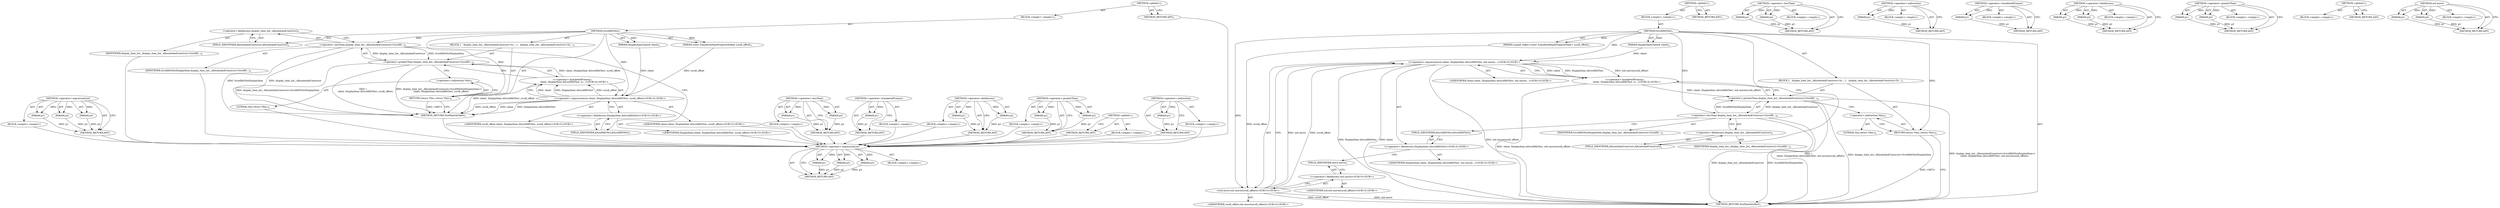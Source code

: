 digraph "&lt;operator&gt;.indirection" {
vulnerable_72 [label=<(METHOD,&lt;operator&gt;.expressionList)>];
vulnerable_73 [label=<(PARAM,p1)>];
vulnerable_74 [label=<(PARAM,p2)>];
vulnerable_75 [label=<(PARAM,p3)>];
vulnerable_76 [label=<(BLOCK,&lt;empty&gt;,&lt;empty&gt;)>];
vulnerable_77 [label=<(METHOD_RETURN,ANY)>];
vulnerable_6 [label=<(METHOD,&lt;global&gt;)<SUB>1</SUB>>];
vulnerable_7 [label=<(BLOCK,&lt;empty&gt;,&lt;empty&gt;)<SUB>1</SUB>>];
vulnerable_8 [label=<(METHOD,ScrollHitTest)<SUB>1</SUB>>];
vulnerable_9 [label=<(PARAM,DisplayItemClient&amp; client)<SUB>2</SUB>>];
vulnerable_10 [label=<(PARAM,scoped_refptr&lt;const TransformPaintPropertyNode&gt; scroll_offset)<SUB>3</SUB>>];
vulnerable_11 [label=<(BLOCK,{
   display_item_list_.AllocateAndConstruct&lt;Sc...,{
   display_item_list_.AllocateAndConstruct&lt;Sc...)<SUB>3</SUB>>];
vulnerable_12 [label=<(&lt;operator&gt;.greaterThan,display_item_list_.AllocateAndConstruct&lt;ScrollH...)<SUB>4</SUB>>];
vulnerable_13 [label=<(&lt;operator&gt;.lessThan,display_item_list_.AllocateAndConstruct&lt;ScrollH...)<SUB>4</SUB>>];
vulnerable_14 [label=<(&lt;operator&gt;.fieldAccess,display_item_list_.AllocateAndConstruct)<SUB>4</SUB>>];
vulnerable_15 [label=<(IDENTIFIER,display_item_list_,display_item_list_.AllocateAndConstruct&lt;ScrollH...)<SUB>4</SUB>>];
vulnerable_16 [label=<(FIELD_IDENTIFIER,AllocateAndConstruct,AllocateAndConstruct)<SUB>4</SUB>>];
vulnerable_17 [label=<(IDENTIFIER,ScrollHitTestDisplayItem,display_item_list_.AllocateAndConstruct&lt;ScrollH...)<SUB>4</SUB>>];
vulnerable_18 [label="<(&lt;operator&gt;.bracketedPrimary,(
      client, DisplayItem::kScrollHitTest, st...)<SUB>4</SUB>>"];
vulnerable_19 [label="<(&lt;operator&gt;.expressionList,client, DisplayItem::kScrollHitTest, std::move(...)<SUB>5</SUB>>"];
vulnerable_20 [label="<(IDENTIFIER,client,client, DisplayItem::kScrollHitTest, std::move(...)<SUB>5</SUB>>"];
vulnerable_21 [label="<(&lt;operator&gt;.fieldAccess,DisplayItem::kScrollHitTest)<SUB>5</SUB>>"];
vulnerable_22 [label="<(IDENTIFIER,DisplayItem,client, DisplayItem::kScrollHitTest, std::move(...)<SUB>5</SUB>>"];
vulnerable_23 [label=<(FIELD_IDENTIFIER,kScrollHitTest,kScrollHitTest)<SUB>5</SUB>>];
vulnerable_24 [label="<(std.move,std::move(scroll_offset))<SUB>5</SUB>>"];
vulnerable_25 [label="<(&lt;operator&gt;.fieldAccess,std::move)<SUB>5</SUB>>"];
vulnerable_26 [label="<(IDENTIFIER,std,std::move(scroll_offset))<SUB>5</SUB>>"];
vulnerable_27 [label=<(FIELD_IDENTIFIER,move,move)<SUB>5</SUB>>];
vulnerable_28 [label="<(IDENTIFIER,scroll_offset,std::move(scroll_offset))<SUB>5</SUB>>"];
vulnerable_29 [label=<(RETURN,return *this;,return *this;)<SUB>6</SUB>>];
vulnerable_30 [label=<(&lt;operator&gt;.indirection,*this)<SUB>6</SUB>>];
vulnerable_31 [label=<(LITERAL,this,return *this;)<SUB>6</SUB>>];
vulnerable_32 [label=<(METHOD_RETURN,TestPaintArtifact)<SUB>1</SUB>>];
vulnerable_34 [label=<(METHOD_RETURN,ANY)<SUB>1</SUB>>];
vulnerable_58 [label=<(METHOD,&lt;operator&gt;.lessThan)>];
vulnerable_59 [label=<(PARAM,p1)>];
vulnerable_60 [label=<(PARAM,p2)>];
vulnerable_61 [label=<(BLOCK,&lt;empty&gt;,&lt;empty&gt;)>];
vulnerable_62 [label=<(METHOD_RETURN,ANY)>];
vulnerable_83 [label=<(METHOD,&lt;operator&gt;.indirection)>];
vulnerable_84 [label=<(PARAM,p1)>];
vulnerable_85 [label=<(BLOCK,&lt;empty&gt;,&lt;empty&gt;)>];
vulnerable_86 [label=<(METHOD_RETURN,ANY)>];
vulnerable_68 [label=<(METHOD,&lt;operator&gt;.bracketedPrimary)>];
vulnerable_69 [label=<(PARAM,p1)>];
vulnerable_70 [label=<(BLOCK,&lt;empty&gt;,&lt;empty&gt;)>];
vulnerable_71 [label=<(METHOD_RETURN,ANY)>];
vulnerable_63 [label=<(METHOD,&lt;operator&gt;.fieldAccess)>];
vulnerable_64 [label=<(PARAM,p1)>];
vulnerable_65 [label=<(PARAM,p2)>];
vulnerable_66 [label=<(BLOCK,&lt;empty&gt;,&lt;empty&gt;)>];
vulnerable_67 [label=<(METHOD_RETURN,ANY)>];
vulnerable_53 [label=<(METHOD,&lt;operator&gt;.greaterThan)>];
vulnerable_54 [label=<(PARAM,p1)>];
vulnerable_55 [label=<(PARAM,p2)>];
vulnerable_56 [label=<(BLOCK,&lt;empty&gt;,&lt;empty&gt;)>];
vulnerable_57 [label=<(METHOD_RETURN,ANY)>];
vulnerable_47 [label=<(METHOD,&lt;global&gt;)<SUB>1</SUB>>];
vulnerable_48 [label=<(BLOCK,&lt;empty&gt;,&lt;empty&gt;)>];
vulnerable_49 [label=<(METHOD_RETURN,ANY)>];
vulnerable_78 [label=<(METHOD,std.move)>];
vulnerable_79 [label=<(PARAM,p1)>];
vulnerable_80 [label=<(PARAM,p2)>];
vulnerable_81 [label=<(BLOCK,&lt;empty&gt;,&lt;empty&gt;)>];
vulnerable_82 [label=<(METHOD_RETURN,ANY)>];
fixed_68 [label=<(METHOD,&lt;operator&gt;.expressionList)>];
fixed_69 [label=<(PARAM,p1)>];
fixed_70 [label=<(PARAM,p2)>];
fixed_71 [label=<(PARAM,p3)>];
fixed_72 [label=<(BLOCK,&lt;empty&gt;,&lt;empty&gt;)>];
fixed_73 [label=<(METHOD_RETURN,ANY)>];
fixed_6 [label=<(METHOD,&lt;global&gt;)<SUB>1</SUB>>];
fixed_7 [label=<(BLOCK,&lt;empty&gt;,&lt;empty&gt;)<SUB>1</SUB>>];
fixed_8 [label=<(METHOD,ScrollHitTest)<SUB>1</SUB>>];
fixed_9 [label=<(PARAM,DisplayItemClient&amp; client)<SUB>2</SUB>>];
fixed_10 [label=<(PARAM,const TransformPaintPropertyNode&amp; scroll_offset)<SUB>3</SUB>>];
fixed_11 [label=<(BLOCK,{
   display_item_list_.AllocateAndConstruct&lt;Sc...,{
   display_item_list_.AllocateAndConstruct&lt;Sc...)<SUB>3</SUB>>];
fixed_12 [label=<(&lt;operator&gt;.greaterThan,display_item_list_.AllocateAndConstruct&lt;ScrollH...)<SUB>4</SUB>>];
fixed_13 [label=<(&lt;operator&gt;.lessThan,display_item_list_.AllocateAndConstruct&lt;ScrollH...)<SUB>4</SUB>>];
fixed_14 [label=<(&lt;operator&gt;.fieldAccess,display_item_list_.AllocateAndConstruct)<SUB>4</SUB>>];
fixed_15 [label=<(IDENTIFIER,display_item_list_,display_item_list_.AllocateAndConstruct&lt;ScrollH...)<SUB>4</SUB>>];
fixed_16 [label=<(FIELD_IDENTIFIER,AllocateAndConstruct,AllocateAndConstruct)<SUB>4</SUB>>];
fixed_17 [label=<(IDENTIFIER,ScrollHitTestDisplayItem,display_item_list_.AllocateAndConstruct&lt;ScrollH...)<SUB>4</SUB>>];
fixed_18 [label="<(&lt;operator&gt;.bracketedPrimary,(
      client, DisplayItem::kScrollHitTest, sc...)<SUB>4</SUB>>"];
fixed_19 [label="<(&lt;operator&gt;.expressionList,client, DisplayItem::kScrollHitTest, scroll_offset)<SUB>5</SUB>>"];
fixed_20 [label="<(IDENTIFIER,client,client, DisplayItem::kScrollHitTest, scroll_offset)<SUB>5</SUB>>"];
fixed_21 [label="<(&lt;operator&gt;.fieldAccess,DisplayItem::kScrollHitTest)<SUB>5</SUB>>"];
fixed_22 [label="<(IDENTIFIER,DisplayItem,client, DisplayItem::kScrollHitTest, scroll_offset)<SUB>5</SUB>>"];
fixed_23 [label=<(FIELD_IDENTIFIER,kScrollHitTest,kScrollHitTest)<SUB>5</SUB>>];
fixed_24 [label="<(IDENTIFIER,scroll_offset,client, DisplayItem::kScrollHitTest, scroll_offset)<SUB>5</SUB>>"];
fixed_25 [label=<(RETURN,return *this;,return *this;)<SUB>6</SUB>>];
fixed_26 [label=<(&lt;operator&gt;.indirection,*this)<SUB>6</SUB>>];
fixed_27 [label=<(LITERAL,this,return *this;)<SUB>6</SUB>>];
fixed_28 [label=<(METHOD_RETURN,TestPaintArtifact)<SUB>1</SUB>>];
fixed_30 [label=<(METHOD_RETURN,ANY)<SUB>1</SUB>>];
fixed_54 [label=<(METHOD,&lt;operator&gt;.lessThan)>];
fixed_55 [label=<(PARAM,p1)>];
fixed_56 [label=<(PARAM,p2)>];
fixed_57 [label=<(BLOCK,&lt;empty&gt;,&lt;empty&gt;)>];
fixed_58 [label=<(METHOD_RETURN,ANY)>];
fixed_64 [label=<(METHOD,&lt;operator&gt;.bracketedPrimary)>];
fixed_65 [label=<(PARAM,p1)>];
fixed_66 [label=<(BLOCK,&lt;empty&gt;,&lt;empty&gt;)>];
fixed_67 [label=<(METHOD_RETURN,ANY)>];
fixed_59 [label=<(METHOD,&lt;operator&gt;.fieldAccess)>];
fixed_60 [label=<(PARAM,p1)>];
fixed_61 [label=<(PARAM,p2)>];
fixed_62 [label=<(BLOCK,&lt;empty&gt;,&lt;empty&gt;)>];
fixed_63 [label=<(METHOD_RETURN,ANY)>];
fixed_49 [label=<(METHOD,&lt;operator&gt;.greaterThan)>];
fixed_50 [label=<(PARAM,p1)>];
fixed_51 [label=<(PARAM,p2)>];
fixed_52 [label=<(BLOCK,&lt;empty&gt;,&lt;empty&gt;)>];
fixed_53 [label=<(METHOD_RETURN,ANY)>];
fixed_43 [label=<(METHOD,&lt;global&gt;)<SUB>1</SUB>>];
fixed_44 [label=<(BLOCK,&lt;empty&gt;,&lt;empty&gt;)>];
fixed_45 [label=<(METHOD_RETURN,ANY)>];
fixed_74 [label=<(METHOD,&lt;operator&gt;.indirection)>];
fixed_75 [label=<(PARAM,p1)>];
fixed_76 [label=<(BLOCK,&lt;empty&gt;,&lt;empty&gt;)>];
fixed_77 [label=<(METHOD_RETURN,ANY)>];
vulnerable_72 -> vulnerable_73  [key=0, label="AST: "];
vulnerable_72 -> vulnerable_73  [key=1, label="DDG: "];
vulnerable_72 -> vulnerable_76  [key=0, label="AST: "];
vulnerable_72 -> vulnerable_74  [key=0, label="AST: "];
vulnerable_72 -> vulnerable_74  [key=1, label="DDG: "];
vulnerable_72 -> vulnerable_77  [key=0, label="AST: "];
vulnerable_72 -> vulnerable_77  [key=1, label="CFG: "];
vulnerable_72 -> vulnerable_75  [key=0, label="AST: "];
vulnerable_72 -> vulnerable_75  [key=1, label="DDG: "];
vulnerable_73 -> vulnerable_77  [key=0, label="DDG: p1"];
vulnerable_74 -> vulnerable_77  [key=0, label="DDG: p2"];
vulnerable_75 -> vulnerable_77  [key=0, label="DDG: p3"];
vulnerable_6 -> vulnerable_7  [key=0, label="AST: "];
vulnerable_6 -> vulnerable_34  [key=0, label="AST: "];
vulnerable_6 -> vulnerable_34  [key=1, label="CFG: "];
vulnerable_7 -> vulnerable_8  [key=0, label="AST: "];
vulnerable_8 -> vulnerable_9  [key=0, label="AST: "];
vulnerable_8 -> vulnerable_9  [key=1, label="DDG: "];
vulnerable_8 -> vulnerable_10  [key=0, label="AST: "];
vulnerable_8 -> vulnerable_10  [key=1, label="DDG: "];
vulnerable_8 -> vulnerable_11  [key=0, label="AST: "];
vulnerable_8 -> vulnerable_32  [key=0, label="AST: "];
vulnerable_8 -> vulnerable_16  [key=0, label="CFG: "];
vulnerable_8 -> vulnerable_29  [key=0, label="DDG: "];
vulnerable_8 -> vulnerable_13  [key=0, label="DDG: "];
vulnerable_8 -> vulnerable_19  [key=0, label="DDG: "];
vulnerable_8 -> vulnerable_24  [key=0, label="DDG: "];
vulnerable_9 -> vulnerable_19  [key=0, label="DDG: client"];
vulnerable_10 -> vulnerable_24  [key=0, label="DDG: scroll_offset"];
vulnerable_11 -> vulnerable_12  [key=0, label="AST: "];
vulnerable_11 -> vulnerable_29  [key=0, label="AST: "];
vulnerable_12 -> vulnerable_13  [key=0, label="AST: "];
vulnerable_12 -> vulnerable_18  [key=0, label="AST: "];
vulnerable_12 -> vulnerable_30  [key=0, label="CFG: "];
vulnerable_12 -> vulnerable_32  [key=0, label="DDG: display_item_list_.AllocateAndConstruct&lt;ScrollHitTestDisplayItem"];
vulnerable_12 -> vulnerable_32  [key=1, label="DDG: (
      client, DisplayItem::kScrollHitTest, std::move(scroll_offset))"];
vulnerable_12 -> vulnerable_32  [key=2, label="DDG: display_item_list_.AllocateAndConstruct&lt;ScrollHitTestDisplayItem&gt;(
      client, DisplayItem::kScrollHitTest, std::move(scroll_offset))"];
vulnerable_13 -> vulnerable_14  [key=0, label="AST: "];
vulnerable_13 -> vulnerable_17  [key=0, label="AST: "];
vulnerable_13 -> vulnerable_23  [key=0, label="CFG: "];
vulnerable_13 -> vulnerable_32  [key=0, label="DDG: display_item_list_.AllocateAndConstruct"];
vulnerable_13 -> vulnerable_32  [key=1, label="DDG: ScrollHitTestDisplayItem"];
vulnerable_13 -> vulnerable_12  [key=0, label="DDG: display_item_list_.AllocateAndConstruct"];
vulnerable_13 -> vulnerable_12  [key=1, label="DDG: ScrollHitTestDisplayItem"];
vulnerable_14 -> vulnerable_15  [key=0, label="AST: "];
vulnerable_14 -> vulnerable_16  [key=0, label="AST: "];
vulnerable_14 -> vulnerable_13  [key=0, label="CFG: "];
vulnerable_16 -> vulnerable_14  [key=0, label="CFG: "];
vulnerable_18 -> vulnerable_19  [key=0, label="AST: "];
vulnerable_18 -> vulnerable_12  [key=0, label="CFG: "];
vulnerable_18 -> vulnerable_12  [key=1, label="DDG: client, DisplayItem::kScrollHitTest, std::move(scroll_offset)"];
vulnerable_18 -> vulnerable_32  [key=0, label="DDG: client, DisplayItem::kScrollHitTest, std::move(scroll_offset)"];
vulnerable_19 -> vulnerable_20  [key=0, label="AST: "];
vulnerable_19 -> vulnerable_21  [key=0, label="AST: "];
vulnerable_19 -> vulnerable_24  [key=0, label="AST: "];
vulnerable_19 -> vulnerable_18  [key=0, label="CFG: "];
vulnerable_19 -> vulnerable_18  [key=1, label="DDG: client"];
vulnerable_19 -> vulnerable_18  [key=2, label="DDG: DisplayItem::kScrollHitTest"];
vulnerable_19 -> vulnerable_18  [key=3, label="DDG: std::move(scroll_offset)"];
vulnerable_19 -> vulnerable_32  [key=0, label="DDG: client"];
vulnerable_19 -> vulnerable_32  [key=1, label="DDG: DisplayItem::kScrollHitTest"];
vulnerable_19 -> vulnerable_32  [key=2, label="DDG: std::move(scroll_offset)"];
vulnerable_21 -> vulnerable_22  [key=0, label="AST: "];
vulnerable_21 -> vulnerable_23  [key=0, label="AST: "];
vulnerable_21 -> vulnerable_27  [key=0, label="CFG: "];
vulnerable_23 -> vulnerable_21  [key=0, label="CFG: "];
vulnerable_24 -> vulnerable_25  [key=0, label="AST: "];
vulnerable_24 -> vulnerable_28  [key=0, label="AST: "];
vulnerable_24 -> vulnerable_19  [key=0, label="CFG: "];
vulnerable_24 -> vulnerable_19  [key=1, label="DDG: std::move"];
vulnerable_24 -> vulnerable_19  [key=2, label="DDG: scroll_offset"];
vulnerable_24 -> vulnerable_32  [key=0, label="DDG: std::move"];
vulnerable_24 -> vulnerable_32  [key=1, label="DDG: scroll_offset"];
vulnerable_25 -> vulnerable_26  [key=0, label="AST: "];
vulnerable_25 -> vulnerable_27  [key=0, label="AST: "];
vulnerable_25 -> vulnerable_24  [key=0, label="CFG: "];
vulnerable_27 -> vulnerable_25  [key=0, label="CFG: "];
vulnerable_29 -> vulnerable_30  [key=0, label="AST: "];
vulnerable_29 -> vulnerable_32  [key=0, label="CFG: "];
vulnerable_29 -> vulnerable_32  [key=1, label="DDG: &lt;RET&gt;"];
vulnerable_30 -> vulnerable_31  [key=0, label="AST: "];
vulnerable_30 -> vulnerable_29  [key=0, label="CFG: "];
vulnerable_58 -> vulnerable_59  [key=0, label="AST: "];
vulnerable_58 -> vulnerable_59  [key=1, label="DDG: "];
vulnerable_58 -> vulnerable_61  [key=0, label="AST: "];
vulnerable_58 -> vulnerable_60  [key=0, label="AST: "];
vulnerable_58 -> vulnerable_60  [key=1, label="DDG: "];
vulnerable_58 -> vulnerable_62  [key=0, label="AST: "];
vulnerable_58 -> vulnerable_62  [key=1, label="CFG: "];
vulnerable_59 -> vulnerable_62  [key=0, label="DDG: p1"];
vulnerable_60 -> vulnerable_62  [key=0, label="DDG: p2"];
vulnerable_83 -> vulnerable_84  [key=0, label="AST: "];
vulnerable_83 -> vulnerable_84  [key=1, label="DDG: "];
vulnerable_83 -> vulnerable_85  [key=0, label="AST: "];
vulnerable_83 -> vulnerable_86  [key=0, label="AST: "];
vulnerable_83 -> vulnerable_86  [key=1, label="CFG: "];
vulnerable_84 -> vulnerable_86  [key=0, label="DDG: p1"];
vulnerable_68 -> vulnerable_69  [key=0, label="AST: "];
vulnerable_68 -> vulnerable_69  [key=1, label="DDG: "];
vulnerable_68 -> vulnerable_70  [key=0, label="AST: "];
vulnerable_68 -> vulnerable_71  [key=0, label="AST: "];
vulnerable_68 -> vulnerable_71  [key=1, label="CFG: "];
vulnerable_69 -> vulnerable_71  [key=0, label="DDG: p1"];
vulnerable_63 -> vulnerable_64  [key=0, label="AST: "];
vulnerable_63 -> vulnerable_64  [key=1, label="DDG: "];
vulnerable_63 -> vulnerable_66  [key=0, label="AST: "];
vulnerable_63 -> vulnerable_65  [key=0, label="AST: "];
vulnerable_63 -> vulnerable_65  [key=1, label="DDG: "];
vulnerable_63 -> vulnerable_67  [key=0, label="AST: "];
vulnerable_63 -> vulnerable_67  [key=1, label="CFG: "];
vulnerable_64 -> vulnerable_67  [key=0, label="DDG: p1"];
vulnerable_65 -> vulnerable_67  [key=0, label="DDG: p2"];
vulnerable_53 -> vulnerable_54  [key=0, label="AST: "];
vulnerable_53 -> vulnerable_54  [key=1, label="DDG: "];
vulnerable_53 -> vulnerable_56  [key=0, label="AST: "];
vulnerable_53 -> vulnerable_55  [key=0, label="AST: "];
vulnerable_53 -> vulnerable_55  [key=1, label="DDG: "];
vulnerable_53 -> vulnerable_57  [key=0, label="AST: "];
vulnerable_53 -> vulnerable_57  [key=1, label="CFG: "];
vulnerable_54 -> vulnerable_57  [key=0, label="DDG: p1"];
vulnerable_55 -> vulnerable_57  [key=0, label="DDG: p2"];
vulnerable_47 -> vulnerable_48  [key=0, label="AST: "];
vulnerable_47 -> vulnerable_49  [key=0, label="AST: "];
vulnerable_47 -> vulnerable_49  [key=1, label="CFG: "];
vulnerable_78 -> vulnerable_79  [key=0, label="AST: "];
vulnerable_78 -> vulnerable_79  [key=1, label="DDG: "];
vulnerable_78 -> vulnerable_81  [key=0, label="AST: "];
vulnerable_78 -> vulnerable_80  [key=0, label="AST: "];
vulnerable_78 -> vulnerable_80  [key=1, label="DDG: "];
vulnerable_78 -> vulnerable_82  [key=0, label="AST: "];
vulnerable_78 -> vulnerable_82  [key=1, label="CFG: "];
vulnerable_79 -> vulnerable_82  [key=0, label="DDG: p1"];
vulnerable_80 -> vulnerable_82  [key=0, label="DDG: p2"];
fixed_68 -> fixed_69  [key=0, label="AST: "];
fixed_68 -> fixed_69  [key=1, label="DDG: "];
fixed_68 -> fixed_72  [key=0, label="AST: "];
fixed_68 -> fixed_70  [key=0, label="AST: "];
fixed_68 -> fixed_70  [key=1, label="DDG: "];
fixed_68 -> fixed_73  [key=0, label="AST: "];
fixed_68 -> fixed_73  [key=1, label="CFG: "];
fixed_68 -> fixed_71  [key=0, label="AST: "];
fixed_68 -> fixed_71  [key=1, label="DDG: "];
fixed_69 -> fixed_73  [key=0, label="DDG: p1"];
fixed_70 -> fixed_73  [key=0, label="DDG: p2"];
fixed_71 -> fixed_73  [key=0, label="DDG: p3"];
fixed_72 -> vulnerable_72  [key=0];
fixed_73 -> vulnerable_72  [key=0];
fixed_6 -> fixed_7  [key=0, label="AST: "];
fixed_6 -> fixed_30  [key=0, label="AST: "];
fixed_6 -> fixed_30  [key=1, label="CFG: "];
fixed_7 -> fixed_8  [key=0, label="AST: "];
fixed_8 -> fixed_9  [key=0, label="AST: "];
fixed_8 -> fixed_9  [key=1, label="DDG: "];
fixed_8 -> fixed_10  [key=0, label="AST: "];
fixed_8 -> fixed_10  [key=1, label="DDG: "];
fixed_8 -> fixed_11  [key=0, label="AST: "];
fixed_8 -> fixed_28  [key=0, label="AST: "];
fixed_8 -> fixed_16  [key=0, label="CFG: "];
fixed_8 -> fixed_25  [key=0, label="DDG: "];
fixed_8 -> fixed_13  [key=0, label="DDG: "];
fixed_8 -> fixed_19  [key=0, label="DDG: "];
fixed_9 -> fixed_19  [key=0, label="DDG: client"];
fixed_10 -> fixed_19  [key=0, label="DDG: scroll_offset"];
fixed_11 -> fixed_12  [key=0, label="AST: "];
fixed_11 -> fixed_25  [key=0, label="AST: "];
fixed_12 -> fixed_13  [key=0, label="AST: "];
fixed_12 -> fixed_18  [key=0, label="AST: "];
fixed_12 -> fixed_26  [key=0, label="CFG: "];
fixed_12 -> fixed_28  [key=0, label="DDG: display_item_list_.AllocateAndConstruct&lt;ScrollHitTestDisplayItem"];
fixed_12 -> fixed_28  [key=1, label="DDG: (
      client, DisplayItem::kScrollHitTest, scroll_offset)"];
fixed_12 -> fixed_28  [key=2, label="DDG: display_item_list_.AllocateAndConstruct&lt;ScrollHitTestDisplayItem&gt;(
      client, DisplayItem::kScrollHitTest, scroll_offset)"];
fixed_13 -> fixed_14  [key=0, label="AST: "];
fixed_13 -> fixed_17  [key=0, label="AST: "];
fixed_13 -> fixed_23  [key=0, label="CFG: "];
fixed_13 -> fixed_28  [key=0, label="DDG: display_item_list_.AllocateAndConstruct"];
fixed_13 -> fixed_28  [key=1, label="DDG: ScrollHitTestDisplayItem"];
fixed_13 -> fixed_12  [key=0, label="DDG: display_item_list_.AllocateAndConstruct"];
fixed_13 -> fixed_12  [key=1, label="DDG: ScrollHitTestDisplayItem"];
fixed_14 -> fixed_15  [key=0, label="AST: "];
fixed_14 -> fixed_16  [key=0, label="AST: "];
fixed_14 -> fixed_13  [key=0, label="CFG: "];
fixed_15 -> vulnerable_72  [key=0];
fixed_16 -> fixed_14  [key=0, label="CFG: "];
fixed_17 -> vulnerable_72  [key=0];
fixed_18 -> fixed_19  [key=0, label="AST: "];
fixed_18 -> fixed_12  [key=0, label="CFG: "];
fixed_18 -> fixed_12  [key=1, label="DDG: client, DisplayItem::kScrollHitTest, scroll_offset"];
fixed_18 -> fixed_28  [key=0, label="DDG: client, DisplayItem::kScrollHitTest, scroll_offset"];
fixed_19 -> fixed_20  [key=0, label="AST: "];
fixed_19 -> fixed_21  [key=0, label="AST: "];
fixed_19 -> fixed_24  [key=0, label="AST: "];
fixed_19 -> fixed_18  [key=0, label="CFG: "];
fixed_19 -> fixed_18  [key=1, label="DDG: client"];
fixed_19 -> fixed_18  [key=2, label="DDG: DisplayItem::kScrollHitTest"];
fixed_19 -> fixed_18  [key=3, label="DDG: scroll_offset"];
fixed_19 -> fixed_28  [key=0, label="DDG: client"];
fixed_19 -> fixed_28  [key=1, label="DDG: DisplayItem::kScrollHitTest"];
fixed_19 -> fixed_28  [key=2, label="DDG: scroll_offset"];
fixed_20 -> vulnerable_72  [key=0];
fixed_21 -> fixed_22  [key=0, label="AST: "];
fixed_21 -> fixed_23  [key=0, label="AST: "];
fixed_21 -> fixed_19  [key=0, label="CFG: "];
fixed_22 -> vulnerable_72  [key=0];
fixed_23 -> fixed_21  [key=0, label="CFG: "];
fixed_24 -> vulnerable_72  [key=0];
fixed_25 -> fixed_26  [key=0, label="AST: "];
fixed_25 -> fixed_28  [key=0, label="CFG: "];
fixed_25 -> fixed_28  [key=1, label="DDG: &lt;RET&gt;"];
fixed_26 -> fixed_27  [key=0, label="AST: "];
fixed_26 -> fixed_25  [key=0, label="CFG: "];
fixed_27 -> vulnerable_72  [key=0];
fixed_28 -> vulnerable_72  [key=0];
fixed_30 -> vulnerable_72  [key=0];
fixed_54 -> fixed_55  [key=0, label="AST: "];
fixed_54 -> fixed_55  [key=1, label="DDG: "];
fixed_54 -> fixed_57  [key=0, label="AST: "];
fixed_54 -> fixed_56  [key=0, label="AST: "];
fixed_54 -> fixed_56  [key=1, label="DDG: "];
fixed_54 -> fixed_58  [key=0, label="AST: "];
fixed_54 -> fixed_58  [key=1, label="CFG: "];
fixed_55 -> fixed_58  [key=0, label="DDG: p1"];
fixed_56 -> fixed_58  [key=0, label="DDG: p2"];
fixed_57 -> vulnerable_72  [key=0];
fixed_58 -> vulnerable_72  [key=0];
fixed_64 -> fixed_65  [key=0, label="AST: "];
fixed_64 -> fixed_65  [key=1, label="DDG: "];
fixed_64 -> fixed_66  [key=0, label="AST: "];
fixed_64 -> fixed_67  [key=0, label="AST: "];
fixed_64 -> fixed_67  [key=1, label="CFG: "];
fixed_65 -> fixed_67  [key=0, label="DDG: p1"];
fixed_66 -> vulnerable_72  [key=0];
fixed_67 -> vulnerable_72  [key=0];
fixed_59 -> fixed_60  [key=0, label="AST: "];
fixed_59 -> fixed_60  [key=1, label="DDG: "];
fixed_59 -> fixed_62  [key=0, label="AST: "];
fixed_59 -> fixed_61  [key=0, label="AST: "];
fixed_59 -> fixed_61  [key=1, label="DDG: "];
fixed_59 -> fixed_63  [key=0, label="AST: "];
fixed_59 -> fixed_63  [key=1, label="CFG: "];
fixed_60 -> fixed_63  [key=0, label="DDG: p1"];
fixed_61 -> fixed_63  [key=0, label="DDG: p2"];
fixed_62 -> vulnerable_72  [key=0];
fixed_63 -> vulnerable_72  [key=0];
fixed_49 -> fixed_50  [key=0, label="AST: "];
fixed_49 -> fixed_50  [key=1, label="DDG: "];
fixed_49 -> fixed_52  [key=0, label="AST: "];
fixed_49 -> fixed_51  [key=0, label="AST: "];
fixed_49 -> fixed_51  [key=1, label="DDG: "];
fixed_49 -> fixed_53  [key=0, label="AST: "];
fixed_49 -> fixed_53  [key=1, label="CFG: "];
fixed_50 -> fixed_53  [key=0, label="DDG: p1"];
fixed_51 -> fixed_53  [key=0, label="DDG: p2"];
fixed_52 -> vulnerable_72  [key=0];
fixed_53 -> vulnerable_72  [key=0];
fixed_43 -> fixed_44  [key=0, label="AST: "];
fixed_43 -> fixed_45  [key=0, label="AST: "];
fixed_43 -> fixed_45  [key=1, label="CFG: "];
fixed_44 -> vulnerable_72  [key=0];
fixed_45 -> vulnerable_72  [key=0];
fixed_74 -> fixed_75  [key=0, label="AST: "];
fixed_74 -> fixed_75  [key=1, label="DDG: "];
fixed_74 -> fixed_76  [key=0, label="AST: "];
fixed_74 -> fixed_77  [key=0, label="AST: "];
fixed_74 -> fixed_77  [key=1, label="CFG: "];
fixed_75 -> fixed_77  [key=0, label="DDG: p1"];
fixed_76 -> vulnerable_72  [key=0];
fixed_77 -> vulnerable_72  [key=0];
}

